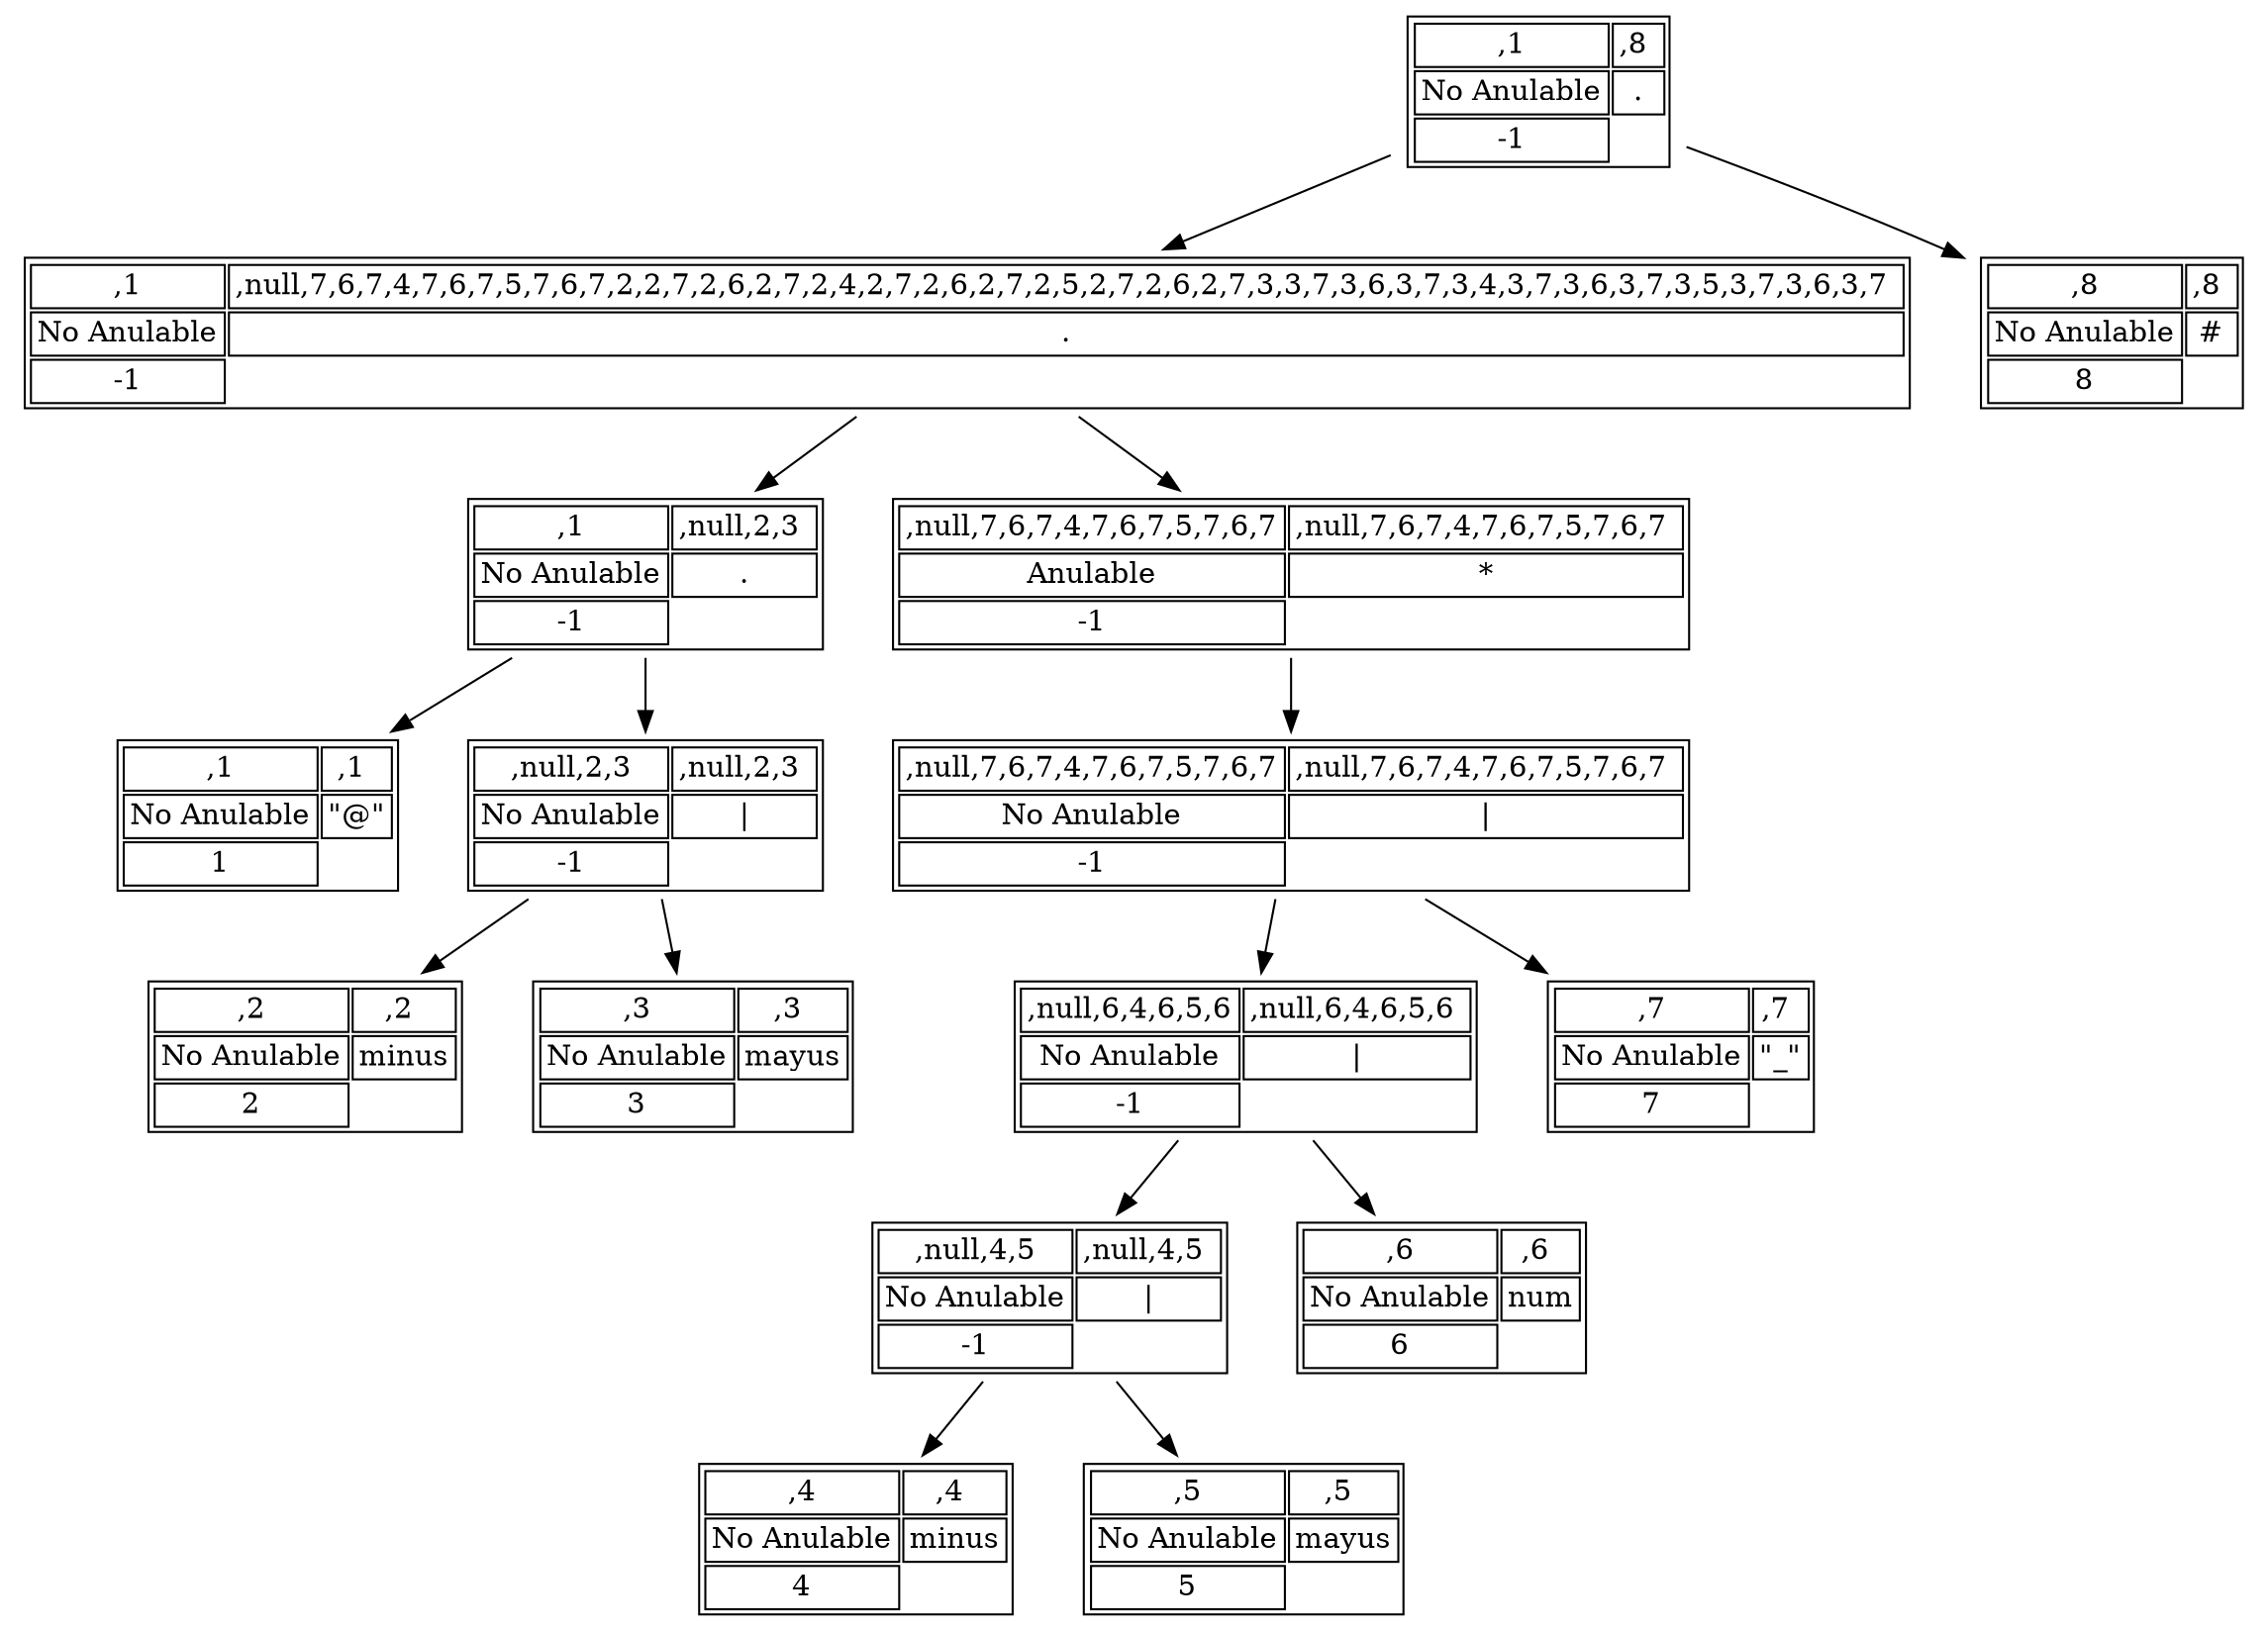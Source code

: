 Digraph igusername{

node0[shape ="none" label=< 
<TABLE ALIGN="LEFT"> 
<TR> 
<TD >,1</TD> 
<TD >,8 </TD> 
</TR> 
<TR> 
<TD >No Anulable</TD> 
<TD>.</TD> 
</TR> 
<TR> 
<TD >-1</TD> 
</TR>
</TABLE> 
>, ];node0 -> node00
node00[shape ="none" label=< 
<TABLE ALIGN="LEFT"> 
<TR> 
<TD >,1</TD> 
<TD >,null,7,6,7,4,7,6,7,5,7,6,7,2,2,7,2,6,2,7,2,4,2,7,2,6,2,7,2,5,2,7,2,6,2,7,3,3,7,3,6,3,7,3,4,3,7,3,6,3,7,3,5,3,7,3,6,3,7 </TD> 
</TR> 
<TR> 
<TD >No Anulable</TD> 
<TD>.</TD> 
</TR> 
<TR> 
<TD >-1</TD> 
</TR>
</TABLE> 
>, ];node00 -> node000
node000[shape ="none" label=< 
<TABLE ALIGN="LEFT"> 
<TR> 
<TD >,1</TD> 
<TD >,null,2,3 </TD> 
</TR> 
<TR> 
<TD >No Anulable</TD> 
<TD>.</TD> 
</TR> 
<TR> 
<TD >-1</TD> 
</TR>
</TABLE> 
>, ];node000 -> node0000
node0000[shape ="none" label=< 
<TABLE ALIGN="LEFT"> 
<TR> 
<TD >,1</TD> 
<TD >,1 </TD> 
</TR> 
<TR> 
<TD >No Anulable</TD> 
<TD>"@"</TD> 
</TR> 
<TR> 
<TD >1</TD> 
</TR>
</TABLE> 
>, ];node000 -> node0001
node0001[shape ="none" label=< 
<TABLE ALIGN="LEFT"> 
<TR> 
<TD >,null,2,3</TD> 
<TD >,null,2,3 </TD> 
</TR> 
<TR> 
<TD >No Anulable</TD> 
<TD>|</TD> 
</TR> 
<TR> 
<TD >-1</TD> 
</TR>
</TABLE> 
>, ];node0001 -> node00010
node00010[shape ="none" label=< 
<TABLE ALIGN="LEFT"> 
<TR> 
<TD >,2</TD> 
<TD >,2 </TD> 
</TR> 
<TR> 
<TD >No Anulable</TD> 
<TD>minus</TD> 
</TR> 
<TR> 
<TD >2</TD> 
</TR>
</TABLE> 
>, ];node0001 -> node00011
node00011[shape ="none" label=< 
<TABLE ALIGN="LEFT"> 
<TR> 
<TD >,3</TD> 
<TD >,3 </TD> 
</TR> 
<TR> 
<TD >No Anulable</TD> 
<TD>mayus</TD> 
</TR> 
<TR> 
<TD >3</TD> 
</TR>
</TABLE> 
>, ];node00 -> node001
node001[shape ="none" label=< 
<TABLE ALIGN="LEFT"> 
<TR> 
<TD >,null,7,6,7,4,7,6,7,5,7,6,7</TD> 
<TD >,null,7,6,7,4,7,6,7,5,7,6,7 </TD> 
</TR> 
<TR> 
<TD >Anulable</TD> 
<TD>*</TD> 
</TR> 
<TR> 
<TD >-1</TD> 
</TR>
</TABLE> 
>, ];node001 -> node0010
node0010[shape ="none" label=< 
<TABLE ALIGN="LEFT"> 
<TR> 
<TD >,null,7,6,7,4,7,6,7,5,7,6,7</TD> 
<TD >,null,7,6,7,4,7,6,7,5,7,6,7 </TD> 
</TR> 
<TR> 
<TD >No Anulable</TD> 
<TD>|</TD> 
</TR> 
<TR> 
<TD >-1</TD> 
</TR>
</TABLE> 
>, ];node0010 -> node00100
node00100[shape ="none" label=< 
<TABLE ALIGN="LEFT"> 
<TR> 
<TD >,null,6,4,6,5,6</TD> 
<TD >,null,6,4,6,5,6 </TD> 
</TR> 
<TR> 
<TD >No Anulable</TD> 
<TD>|</TD> 
</TR> 
<TR> 
<TD >-1</TD> 
</TR>
</TABLE> 
>, ];node00100 -> node001000
node001000[shape ="none" label=< 
<TABLE ALIGN="LEFT"> 
<TR> 
<TD >,null,4,5</TD> 
<TD >,null,4,5 </TD> 
</TR> 
<TR> 
<TD >No Anulable</TD> 
<TD>|</TD> 
</TR> 
<TR> 
<TD >-1</TD> 
</TR>
</TABLE> 
>, ];node001000 -> node0010000
node0010000[shape ="none" label=< 
<TABLE ALIGN="LEFT"> 
<TR> 
<TD >,4</TD> 
<TD >,4 </TD> 
</TR> 
<TR> 
<TD >No Anulable</TD> 
<TD>minus</TD> 
</TR> 
<TR> 
<TD >4</TD> 
</TR>
</TABLE> 
>, ];node001000 -> node0010001
node0010001[shape ="none" label=< 
<TABLE ALIGN="LEFT"> 
<TR> 
<TD >,5</TD> 
<TD >,5 </TD> 
</TR> 
<TR> 
<TD >No Anulable</TD> 
<TD>mayus</TD> 
</TR> 
<TR> 
<TD >5</TD> 
</TR>
</TABLE> 
>, ];node00100 -> node001001
node001001[shape ="none" label=< 
<TABLE ALIGN="LEFT"> 
<TR> 
<TD >,6</TD> 
<TD >,6 </TD> 
</TR> 
<TR> 
<TD >No Anulable</TD> 
<TD>num</TD> 
</TR> 
<TR> 
<TD >6</TD> 
</TR>
</TABLE> 
>, ];node0010 -> node00101
node00101[shape ="none" label=< 
<TABLE ALIGN="LEFT"> 
<TR> 
<TD >,7</TD> 
<TD >,7 </TD> 
</TR> 
<TR> 
<TD >No Anulable</TD> 
<TD>"_"</TD> 
</TR> 
<TR> 
<TD >7</TD> 
</TR>
</TABLE> 
>, ];node0 -> node01
node01[shape ="none" label=< 
<TABLE ALIGN="LEFT"> 
<TR> 
<TD >,8</TD> 
<TD >,8 </TD> 
</TR> 
<TR> 
<TD >No Anulable</TD> 
<TD>#</TD> 
</TR> 
<TR> 
<TD >8</TD> 
</TR>
</TABLE> 
>, ];

}
